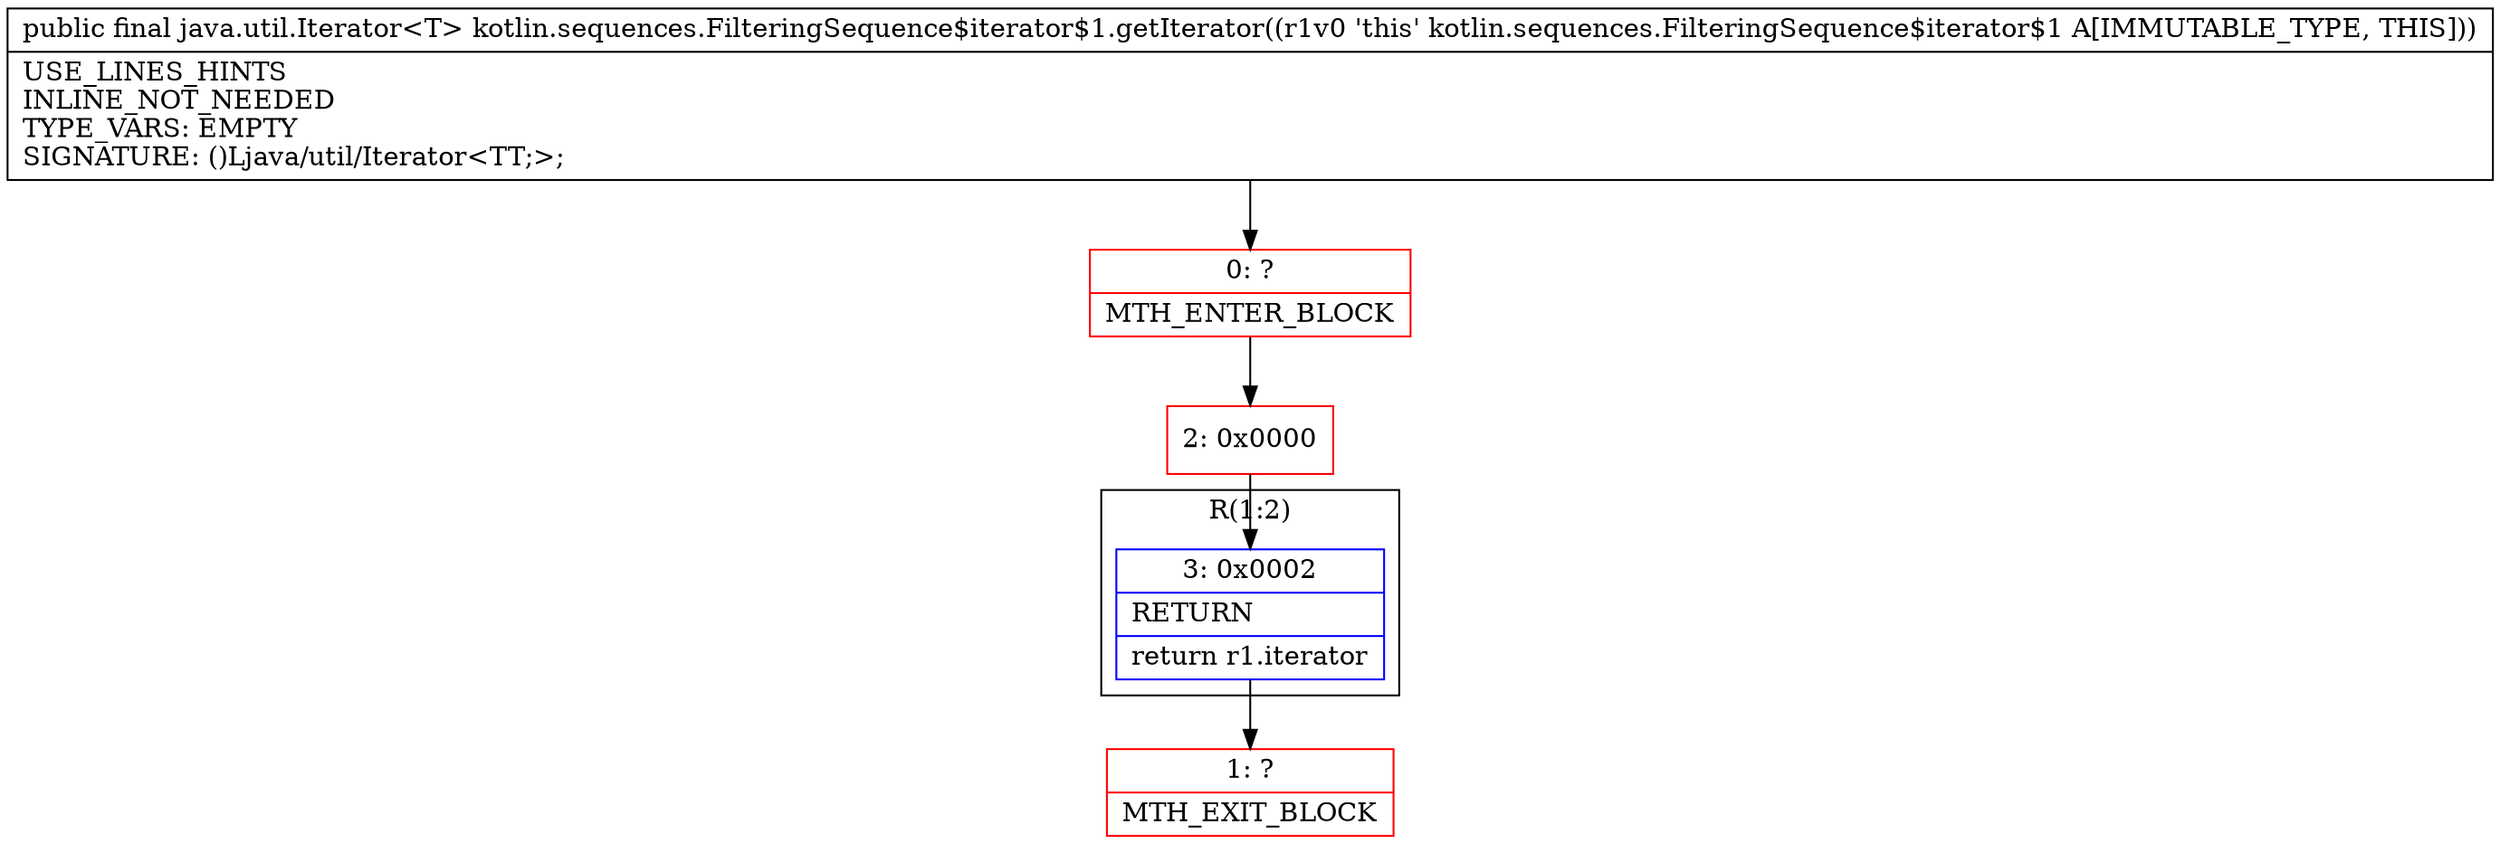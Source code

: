 digraph "CFG forkotlin.sequences.FilteringSequence$iterator$1.getIterator()Ljava\/util\/Iterator;" {
subgraph cluster_Region_2136412416 {
label = "R(1:2)";
node [shape=record,color=blue];
Node_3 [shape=record,label="{3\:\ 0x0002|RETURN\l|return r1.iterator\l}"];
}
Node_0 [shape=record,color=red,label="{0\:\ ?|MTH_ENTER_BLOCK\l}"];
Node_2 [shape=record,color=red,label="{2\:\ 0x0000}"];
Node_1 [shape=record,color=red,label="{1\:\ ?|MTH_EXIT_BLOCK\l}"];
MethodNode[shape=record,label="{public final java.util.Iterator\<T\> kotlin.sequences.FilteringSequence$iterator$1.getIterator((r1v0 'this' kotlin.sequences.FilteringSequence$iterator$1 A[IMMUTABLE_TYPE, THIS]))  | USE_LINES_HINTS\lINLINE_NOT_NEEDED\lTYPE_VARS: EMPTY\lSIGNATURE: ()Ljava\/util\/Iterator\<TT;\>;\l}"];
MethodNode -> Node_0;Node_3 -> Node_1;
Node_0 -> Node_2;
Node_2 -> Node_3;
}

